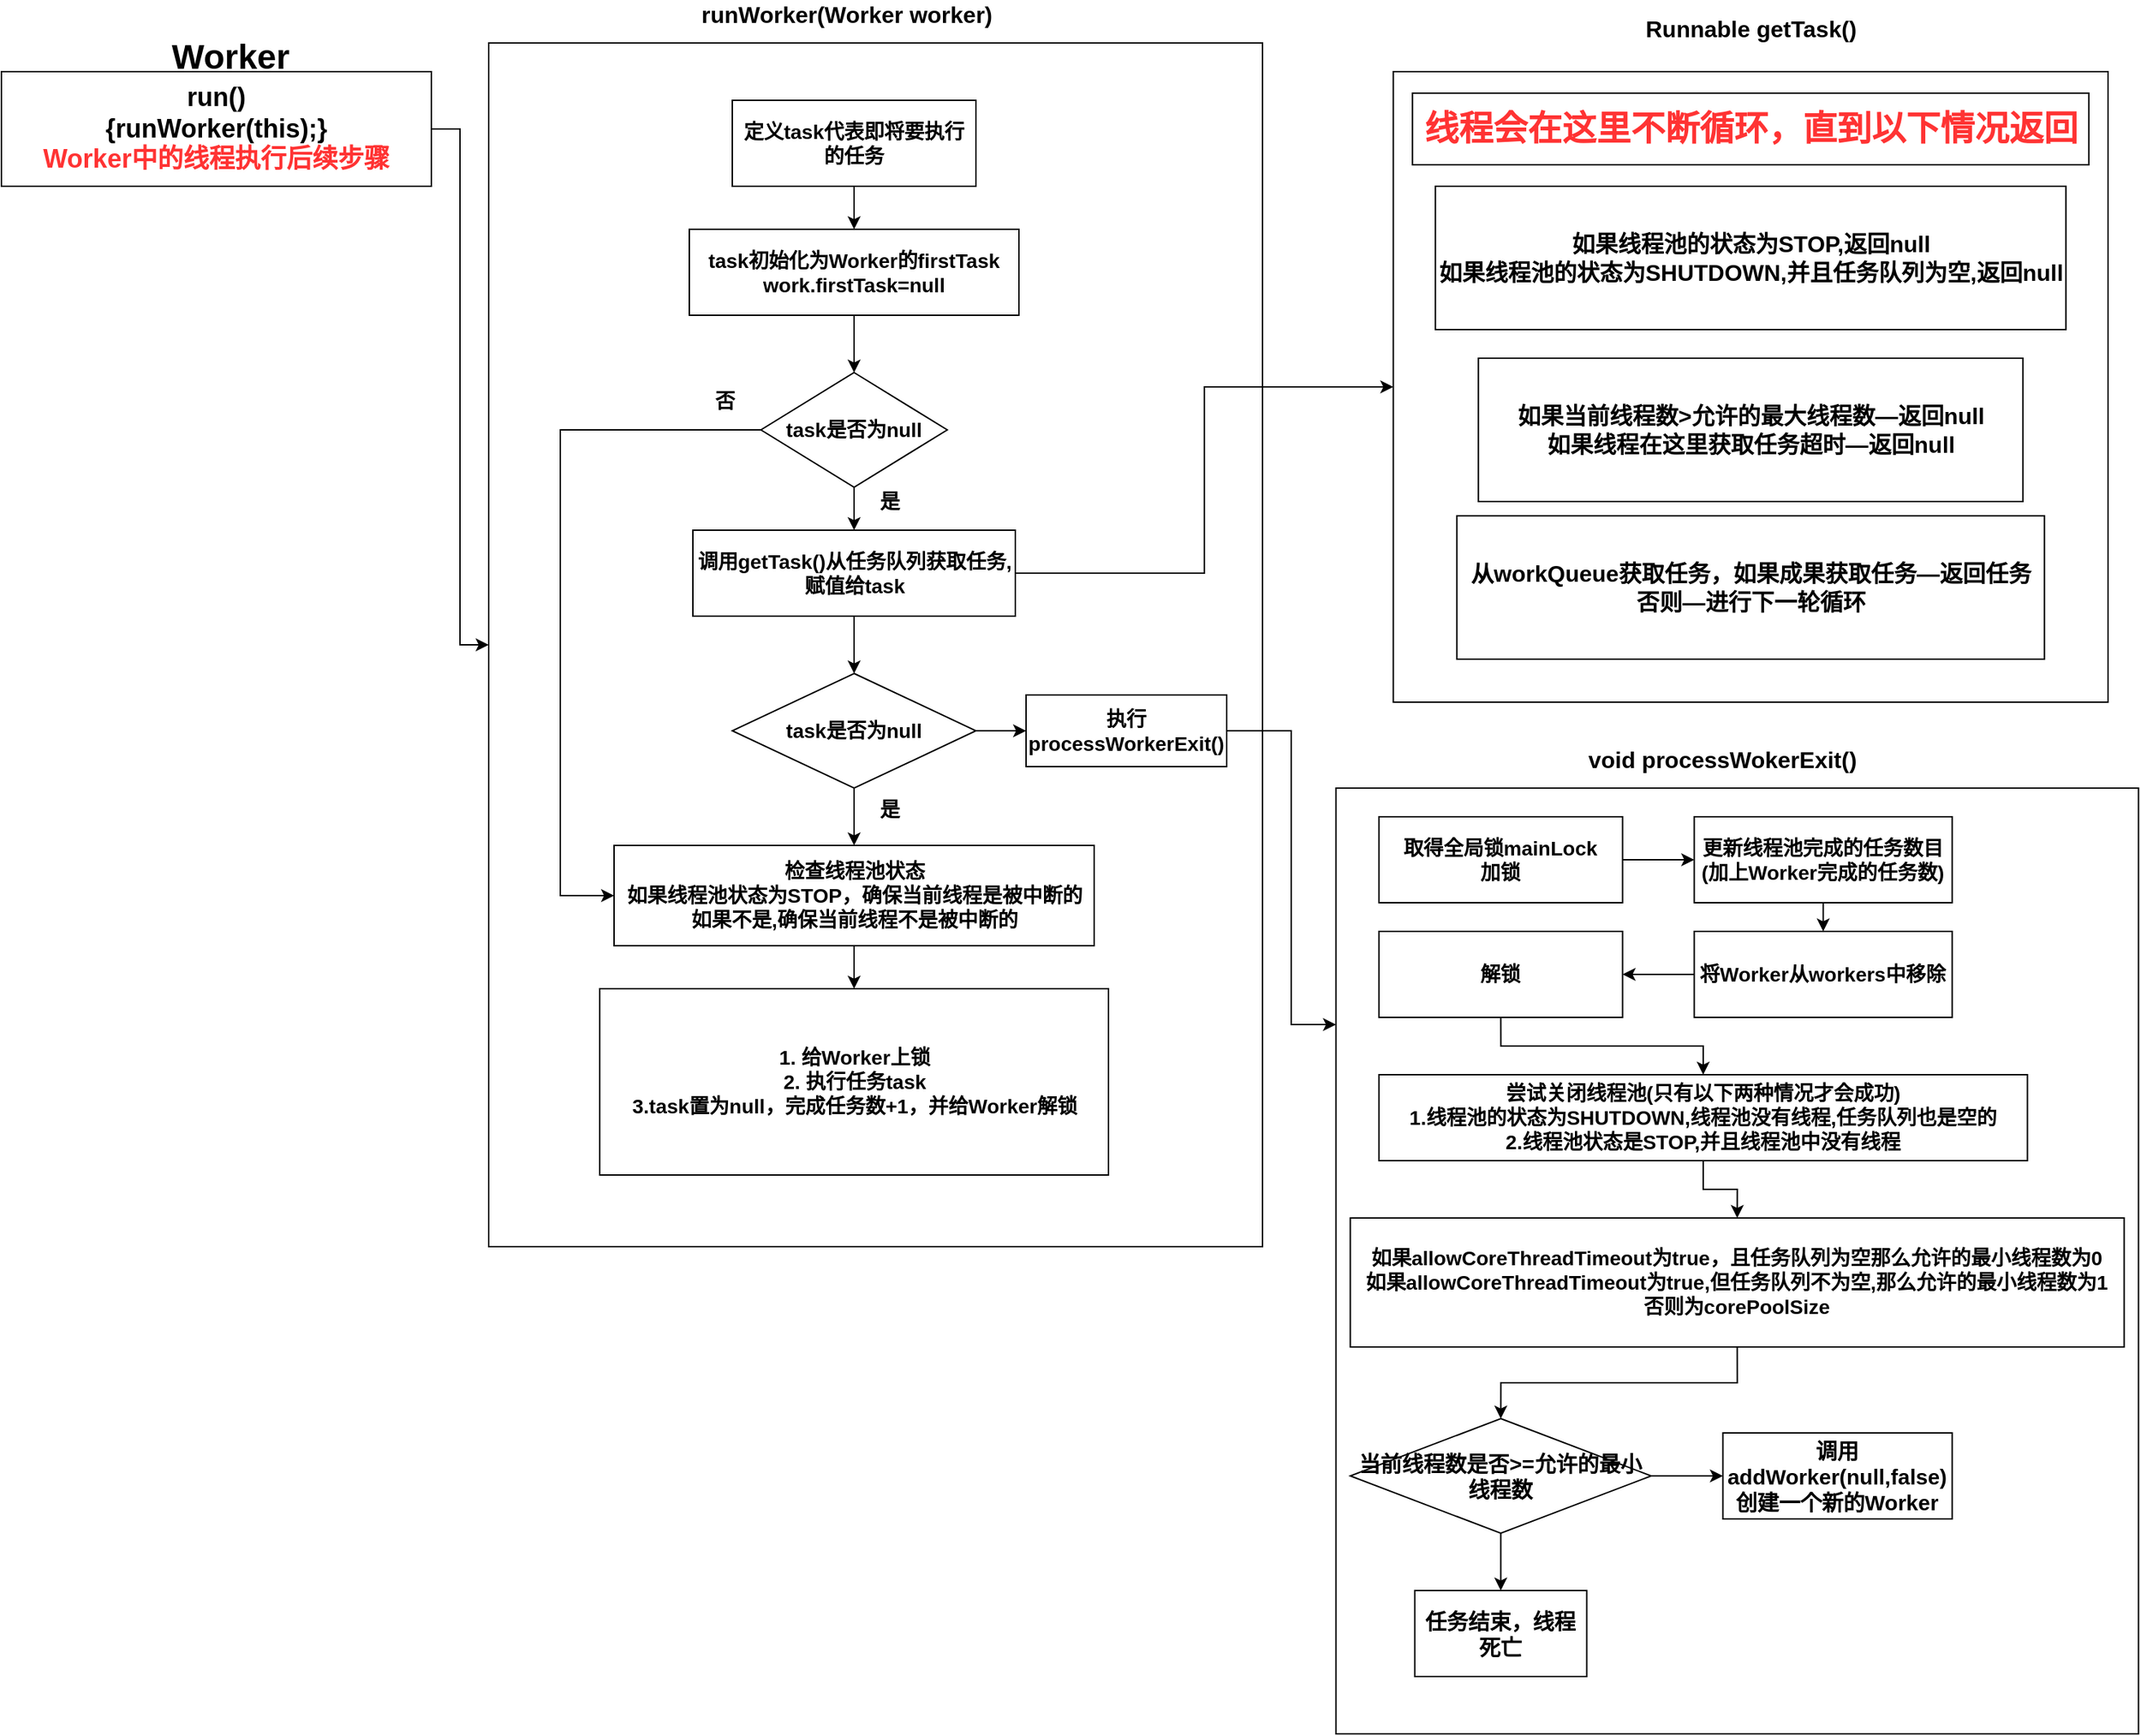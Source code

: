 <mxfile version="15.2.7" type="device"><diagram id="MzvGmk4mty2XwN8zMj0X" name="第 1 页"><mxGraphModel dx="1865" dy="607" grid="1" gridSize="10" guides="1" tooltips="1" connect="1" arrows="1" fold="1" page="1" pageScale="1" pageWidth="827" pageHeight="1169" math="0" shadow="0"><root><mxCell id="0"/><mxCell id="1" parent="0"/><mxCell id="bLT30s9wJnS1klRcwRUQ-20" value="" style="rounded=0;whiteSpace=wrap;html=1;" parent="1" vertex="1"><mxGeometry x="100" y="60" width="540" height="840" as="geometry"/></mxCell><mxCell id="bLT30s9wJnS1klRcwRUQ-4" style="edgeStyle=orthogonalEdgeStyle;rounded=0;orthogonalLoop=1;jettySize=auto;html=1;exitX=0.5;exitY=1;exitDx=0;exitDy=0;entryX=0.5;entryY=0;entryDx=0;entryDy=0;" parent="1" source="bLT30s9wJnS1klRcwRUQ-1" target="bLT30s9wJnS1klRcwRUQ-3" edge="1"><mxGeometry relative="1" as="geometry"/></mxCell><mxCell id="bLT30s9wJnS1klRcwRUQ-1" value="&lt;span style=&quot;font-size: 14px&quot;&gt;&lt;b&gt;定义task代表即将要执行的任务&lt;/b&gt;&lt;/span&gt;" style="rounded=0;whiteSpace=wrap;html=1;" parent="1" vertex="1"><mxGeometry x="270" y="100" width="170" height="60" as="geometry"/></mxCell><mxCell id="bLT30s9wJnS1klRcwRUQ-7" style="edgeStyle=orthogonalEdgeStyle;rounded=0;orthogonalLoop=1;jettySize=auto;html=1;exitX=0.5;exitY=1;exitDx=0;exitDy=0;entryX=0.5;entryY=0;entryDx=0;entryDy=0;" parent="1" source="bLT30s9wJnS1klRcwRUQ-3" target="bLT30s9wJnS1klRcwRUQ-6" edge="1"><mxGeometry relative="1" as="geometry"/></mxCell><mxCell id="bLT30s9wJnS1klRcwRUQ-3" value="&lt;b&gt;&lt;font style=&quot;font-size: 14px&quot;&gt;task初始化为Worker的firstTask&lt;br&gt;work.firstTask=null&lt;br&gt;&lt;/font&gt;&lt;/b&gt;" style="rounded=0;whiteSpace=wrap;html=1;" parent="1" vertex="1"><mxGeometry x="240" y="190" width="230" height="60" as="geometry"/></mxCell><mxCell id="bLT30s9wJnS1klRcwRUQ-11" style="edgeStyle=orthogonalEdgeStyle;rounded=0;orthogonalLoop=1;jettySize=auto;html=1;exitX=0.5;exitY=1;exitDx=0;exitDy=0;entryX=0.5;entryY=0;entryDx=0;entryDy=0;" parent="1" source="bLT30s9wJnS1klRcwRUQ-6" target="bLT30s9wJnS1klRcwRUQ-10" edge="1"><mxGeometry relative="1" as="geometry"/></mxCell><mxCell id="bLT30s9wJnS1klRcwRUQ-48" style="edgeStyle=orthogonalEdgeStyle;rounded=0;orthogonalLoop=1;jettySize=auto;html=1;exitX=0;exitY=0.5;exitDx=0;exitDy=0;entryX=0;entryY=0.5;entryDx=0;entryDy=0;" parent="1" source="bLT30s9wJnS1klRcwRUQ-6" target="bLT30s9wJnS1klRcwRUQ-40" edge="1"><mxGeometry relative="1" as="geometry"><Array as="points"><mxPoint x="150" y="330"/><mxPoint x="150" y="655"/></Array></mxGeometry></mxCell><mxCell id="bLT30s9wJnS1klRcwRUQ-6" value="&lt;b&gt;&lt;font style=&quot;font-size: 14px&quot;&gt;task是否为null&lt;/font&gt;&lt;/b&gt;" style="rhombus;whiteSpace=wrap;html=1;" parent="1" vertex="1"><mxGeometry x="290" y="290" width="130" height="80" as="geometry"/></mxCell><mxCell id="bLT30s9wJnS1klRcwRUQ-13" style="edgeStyle=orthogonalEdgeStyle;rounded=0;orthogonalLoop=1;jettySize=auto;html=1;exitX=0.5;exitY=1;exitDx=0;exitDy=0;entryX=0.5;entryY=0;entryDx=0;entryDy=0;" parent="1" source="bLT30s9wJnS1klRcwRUQ-10" target="bLT30s9wJnS1klRcwRUQ-12" edge="1"><mxGeometry relative="1" as="geometry"/></mxCell><mxCell id="bLT30s9wJnS1klRcwRUQ-67" style="edgeStyle=orthogonalEdgeStyle;rounded=0;orthogonalLoop=1;jettySize=auto;html=1;exitX=1;exitY=0.5;exitDx=0;exitDy=0;entryX=0;entryY=0.5;entryDx=0;entryDy=0;" parent="1" source="bLT30s9wJnS1klRcwRUQ-10" target="bLT30s9wJnS1klRcwRUQ-50" edge="1"><mxGeometry relative="1" as="geometry"/></mxCell><mxCell id="bLT30s9wJnS1klRcwRUQ-10" value="&lt;b&gt;&lt;font style=&quot;font-size: 14px&quot;&gt;调用getTask()从任务队列获取任务,赋值给task&lt;/font&gt;&lt;/b&gt;" style="rounded=0;whiteSpace=wrap;html=1;" parent="1" vertex="1"><mxGeometry x="242.5" y="400" width="225" height="60" as="geometry"/></mxCell><mxCell id="bLT30s9wJnS1klRcwRUQ-24" style="edgeStyle=orthogonalEdgeStyle;rounded=0;orthogonalLoop=1;jettySize=auto;html=1;exitX=1;exitY=0.5;exitDx=0;exitDy=0;entryX=0;entryY=0.5;entryDx=0;entryDy=0;" parent="1" source="bLT30s9wJnS1klRcwRUQ-12" target="bLT30s9wJnS1klRcwRUQ-23" edge="1"><mxGeometry relative="1" as="geometry"/></mxCell><mxCell id="bLT30s9wJnS1klRcwRUQ-45" style="edgeStyle=orthogonalEdgeStyle;rounded=0;orthogonalLoop=1;jettySize=auto;html=1;exitX=0.5;exitY=1;exitDx=0;exitDy=0;entryX=0.5;entryY=0;entryDx=0;entryDy=0;" parent="1" source="bLT30s9wJnS1klRcwRUQ-12" target="bLT30s9wJnS1klRcwRUQ-40" edge="1"><mxGeometry relative="1" as="geometry"/></mxCell><mxCell id="bLT30s9wJnS1klRcwRUQ-12" value="&lt;b&gt;&lt;font style=&quot;font-size: 14px&quot;&gt;task是否为null&lt;/font&gt;&lt;/b&gt;" style="rhombus;whiteSpace=wrap;html=1;" parent="1" vertex="1"><mxGeometry x="270" y="500" width="170" height="80" as="geometry"/></mxCell><mxCell id="bLT30s9wJnS1klRcwRUQ-17" value="&lt;b&gt;&lt;font style=&quot;font-size: 14px&quot;&gt;是&lt;/font&gt;&lt;/b&gt;" style="text;html=1;strokeColor=none;fillColor=none;align=center;verticalAlign=middle;whiteSpace=wrap;rounded=0;" parent="1" vertex="1"><mxGeometry x="360" y="585" width="40" height="20" as="geometry"/></mxCell><mxCell id="bLT30s9wJnS1klRcwRUQ-18" value="&lt;b&gt;&lt;font style=&quot;font-size: 14px&quot;&gt;是&lt;/font&gt;&lt;/b&gt;" style="text;html=1;strokeColor=none;fillColor=none;align=center;verticalAlign=middle;whiteSpace=wrap;rounded=0;" parent="1" vertex="1"><mxGeometry x="360" y="370" width="40" height="20" as="geometry"/></mxCell><mxCell id="bLT30s9wJnS1klRcwRUQ-19" value="&lt;b&gt;&lt;font style=&quot;font-size: 14px&quot;&gt;否&lt;/font&gt;&lt;/b&gt;" style="text;html=1;strokeColor=none;fillColor=none;align=center;verticalAlign=middle;whiteSpace=wrap;rounded=0;" parent="1" vertex="1"><mxGeometry x="245" y="300" width="40" height="20" as="geometry"/></mxCell><mxCell id="bLT30s9wJnS1klRcwRUQ-21" value="&lt;b&gt;&lt;font style=&quot;font-size: 16px&quot;&gt;runWorker(Worker worker)&lt;/font&gt;&lt;/b&gt;" style="text;html=1;strokeColor=none;fillColor=none;align=center;verticalAlign=middle;whiteSpace=wrap;rounded=0;" parent="1" vertex="1"><mxGeometry x="245" y="30" width="210" height="20" as="geometry"/></mxCell><mxCell id="bLT30s9wJnS1klRcwRUQ-49" style="edgeStyle=orthogonalEdgeStyle;rounded=0;orthogonalLoop=1;jettySize=auto;html=1;exitX=1;exitY=0.5;exitDx=0;exitDy=0;entryX=0;entryY=0.25;entryDx=0;entryDy=0;" parent="1" source="bLT30s9wJnS1klRcwRUQ-23" target="bLT30s9wJnS1klRcwRUQ-25" edge="1"><mxGeometry relative="1" as="geometry"><Array as="points"><mxPoint x="660" y="540"/><mxPoint x="660" y="745"/></Array></mxGeometry></mxCell><mxCell id="bLT30s9wJnS1klRcwRUQ-23" value="&lt;span style=&quot;font-size: 14px&quot;&gt;&lt;b&gt;执行processWorkerExit()&lt;/b&gt;&lt;/span&gt;" style="rounded=0;whiteSpace=wrap;html=1;" parent="1" vertex="1"><mxGeometry x="475" y="515" width="140" height="50" as="geometry"/></mxCell><mxCell id="bLT30s9wJnS1klRcwRUQ-25" value="" style="rounded=0;whiteSpace=wrap;html=1;" parent="1" vertex="1"><mxGeometry x="691.25" y="580" width="560" height="660" as="geometry"/></mxCell><mxCell id="bLT30s9wJnS1klRcwRUQ-26" value="&lt;b&gt;&lt;font style=&quot;font-size: 16px&quot;&gt;void processWokerExit()&lt;/font&gt;&lt;/b&gt;" style="text;html=1;strokeColor=none;fillColor=none;align=center;verticalAlign=middle;whiteSpace=wrap;rounded=0;" parent="1" vertex="1"><mxGeometry x="856.25" y="550" width="210" height="20" as="geometry"/></mxCell><mxCell id="bLT30s9wJnS1klRcwRUQ-55" style="edgeStyle=orthogonalEdgeStyle;rounded=0;orthogonalLoop=1;jettySize=auto;html=1;exitX=1;exitY=0.5;exitDx=0;exitDy=0;entryX=0;entryY=0.5;entryDx=0;entryDy=0;" parent="1" source="bLT30s9wJnS1klRcwRUQ-29" target="bLT30s9wJnS1klRcwRUQ-30" edge="1"><mxGeometry relative="1" as="geometry"/></mxCell><mxCell id="bLT30s9wJnS1klRcwRUQ-29" value="&lt;span style=&quot;font-size: 14px&quot;&gt;&lt;b&gt;取得全局锁mainLock&lt;br&gt;加锁&lt;/b&gt;&lt;/span&gt;" style="rounded=0;whiteSpace=wrap;html=1;" parent="1" vertex="1"><mxGeometry x="721.25" y="600" width="170" height="60" as="geometry"/></mxCell><mxCell id="bLT30s9wJnS1klRcwRUQ-56" style="edgeStyle=orthogonalEdgeStyle;rounded=0;orthogonalLoop=1;jettySize=auto;html=1;exitX=0.5;exitY=1;exitDx=0;exitDy=0;entryX=0.5;entryY=0;entryDx=0;entryDy=0;" parent="1" source="bLT30s9wJnS1klRcwRUQ-30" target="bLT30s9wJnS1klRcwRUQ-31" edge="1"><mxGeometry relative="1" as="geometry"/></mxCell><mxCell id="bLT30s9wJnS1klRcwRUQ-30" value="&lt;span style=&quot;font-size: 14px&quot;&gt;&lt;b&gt;更新线程池完成的任务数目(加上Worker完成的任务数)&lt;/b&gt;&lt;/span&gt;" style="rounded=0;whiteSpace=wrap;html=1;" parent="1" vertex="1"><mxGeometry x="941.25" y="600" width="180" height="60" as="geometry"/></mxCell><mxCell id="bLT30s9wJnS1klRcwRUQ-57" style="edgeStyle=orthogonalEdgeStyle;rounded=0;orthogonalLoop=1;jettySize=auto;html=1;exitX=0;exitY=0.5;exitDx=0;exitDy=0;entryX=1;entryY=0.5;entryDx=0;entryDy=0;" parent="1" source="bLT30s9wJnS1klRcwRUQ-31" target="bLT30s9wJnS1klRcwRUQ-34" edge="1"><mxGeometry relative="1" as="geometry"/></mxCell><mxCell id="bLT30s9wJnS1klRcwRUQ-31" value="&lt;span style=&quot;font-size: 14px&quot;&gt;&lt;b&gt;将Worker从workers中移除&lt;/b&gt;&lt;/span&gt;" style="rounded=0;whiteSpace=wrap;html=1;" parent="1" vertex="1"><mxGeometry x="941.25" y="680" width="180" height="60" as="geometry"/></mxCell><mxCell id="bLT30s9wJnS1klRcwRUQ-58" style="edgeStyle=orthogonalEdgeStyle;rounded=0;orthogonalLoop=1;jettySize=auto;html=1;exitX=0.5;exitY=1;exitDx=0;exitDy=0;entryX=0.5;entryY=0;entryDx=0;entryDy=0;" parent="1" source="bLT30s9wJnS1klRcwRUQ-34" target="bLT30s9wJnS1klRcwRUQ-36" edge="1"><mxGeometry relative="1" as="geometry"/></mxCell><mxCell id="bLT30s9wJnS1klRcwRUQ-34" value="&lt;span style=&quot;font-size: 14px&quot;&gt;&lt;b&gt;解锁&lt;/b&gt;&lt;/span&gt;" style="rounded=0;whiteSpace=wrap;html=1;" parent="1" vertex="1"><mxGeometry x="721.25" y="680" width="170" height="60" as="geometry"/></mxCell><mxCell id="bLT30s9wJnS1klRcwRUQ-59" style="edgeStyle=orthogonalEdgeStyle;rounded=0;orthogonalLoop=1;jettySize=auto;html=1;exitX=0.5;exitY=1;exitDx=0;exitDy=0;entryX=0.5;entryY=0;entryDx=0;entryDy=0;" parent="1" source="bLT30s9wJnS1klRcwRUQ-36" target="bLT30s9wJnS1klRcwRUQ-37" edge="1"><mxGeometry relative="1" as="geometry"/></mxCell><mxCell id="bLT30s9wJnS1klRcwRUQ-36" value="&lt;span style=&quot;font-size: 14px&quot;&gt;&lt;b&gt;尝试关闭线程池(只有以下两种情况才会成功)&lt;br&gt;1.线程池的状态为SHUTDOWN,线程池没有线程,任务队列也是空的&lt;br&gt;2.线程池状态是STOP,并且线程池中没有线程&lt;br&gt;&lt;/b&gt;&lt;/span&gt;" style="rounded=0;whiteSpace=wrap;html=1;" parent="1" vertex="1"><mxGeometry x="721.25" y="780" width="452.5" height="60" as="geometry"/></mxCell><mxCell id="bLT30s9wJnS1klRcwRUQ-60" style="edgeStyle=orthogonalEdgeStyle;rounded=0;orthogonalLoop=1;jettySize=auto;html=1;exitX=0.5;exitY=1;exitDx=0;exitDy=0;entryX=0.5;entryY=0;entryDx=0;entryDy=0;" parent="1" source="bLT30s9wJnS1klRcwRUQ-37" target="bLT30s9wJnS1klRcwRUQ-53" edge="1"><mxGeometry relative="1" as="geometry"/></mxCell><mxCell id="bLT30s9wJnS1klRcwRUQ-37" value="&lt;span style=&quot;font-size: 14px&quot;&gt;&lt;b&gt;如果allowCoreThreadTimeout为true，且任务队列为空那么允许的最小线程数为0&lt;br&gt;如果allowCoreThreadTimeout为true,但任务队列不为空,那么允许的最小线程数为1&lt;br&gt;否则为corePoolSize&lt;/b&gt;&lt;/span&gt;" style="rounded=0;whiteSpace=wrap;html=1;" parent="1" vertex="1"><mxGeometry x="701.25" y="880" width="540" height="90" as="geometry"/></mxCell><mxCell id="bLT30s9wJnS1klRcwRUQ-39" value="&lt;b style=&quot;font-size: 14px&quot;&gt;1. 给Worker上锁&lt;br&gt;2. 执行任务task&lt;br&gt;3.task置为null，完成任务数+1，并给Worker解锁&lt;/b&gt;" style="rounded=0;whiteSpace=wrap;html=1;" parent="1" vertex="1"><mxGeometry x="177.5" y="720" width="355" height="130" as="geometry"/></mxCell><mxCell id="bLT30s9wJnS1klRcwRUQ-46" style="edgeStyle=orthogonalEdgeStyle;rounded=0;orthogonalLoop=1;jettySize=auto;html=1;exitX=0.5;exitY=1;exitDx=0;exitDy=0;entryX=0.5;entryY=0;entryDx=0;entryDy=0;" parent="1" source="bLT30s9wJnS1klRcwRUQ-40" target="bLT30s9wJnS1klRcwRUQ-39" edge="1"><mxGeometry relative="1" as="geometry"/></mxCell><mxCell id="bLT30s9wJnS1klRcwRUQ-40" value="&lt;span style=&quot;font-size: 14px&quot;&gt;&lt;b&gt;检查线程池状态&lt;br&gt;如果线程池状态为STOP，确保当前线程是被中断的&lt;br&gt;如果不是,确保当前线程不是被中断的&lt;br&gt;&lt;/b&gt;&lt;/span&gt;" style="rounded=0;whiteSpace=wrap;html=1;" parent="1" vertex="1"><mxGeometry x="187.5" y="620" width="335" height="70" as="geometry"/></mxCell><mxCell id="bLT30s9wJnS1klRcwRUQ-44" style="edgeStyle=orthogonalEdgeStyle;rounded=0;orthogonalLoop=1;jettySize=auto;html=1;exitX=1;exitY=0.5;exitDx=0;exitDy=0;entryX=0;entryY=0.5;entryDx=0;entryDy=0;" parent="1" source="bLT30s9wJnS1klRcwRUQ-41" target="bLT30s9wJnS1klRcwRUQ-20" edge="1"><mxGeometry relative="1" as="geometry"/></mxCell><mxCell id="bLT30s9wJnS1klRcwRUQ-41" value="&lt;font style=&quot;font-size: 18px&quot;&gt;&lt;b&gt;run()&lt;br&gt;{runWorker(this);}&lt;br&gt;&lt;font color=&quot;#ff3333&quot;&gt;Worker中的线程执行后续步骤&lt;/font&gt;&lt;br&gt;&lt;/b&gt;&lt;/font&gt;" style="rounded=0;whiteSpace=wrap;html=1;" parent="1" vertex="1"><mxGeometry x="-240" y="80" width="300" height="80" as="geometry"/></mxCell><mxCell id="bLT30s9wJnS1klRcwRUQ-43" value="&lt;b&gt;&lt;font style=&quot;font-size: 24px&quot;&gt;Worker&lt;/font&gt;&lt;/b&gt;" style="text;html=1;strokeColor=none;fillColor=none;align=center;verticalAlign=middle;whiteSpace=wrap;rounded=0;" parent="1" vertex="1"><mxGeometry x="-185" y="60" width="210" height="20" as="geometry"/></mxCell><mxCell id="bLT30s9wJnS1klRcwRUQ-50" value="" style="rounded=0;whiteSpace=wrap;html=1;" parent="1" vertex="1"><mxGeometry x="731.25" y="80" width="498.75" height="440" as="geometry"/></mxCell><mxCell id="bLT30s9wJnS1klRcwRUQ-51" value="&lt;b&gt;&lt;font style=&quot;font-size: 16px&quot;&gt;Runnable getTask()&lt;/font&gt;&lt;/b&gt;" style="text;html=1;strokeColor=none;fillColor=none;align=center;verticalAlign=middle;whiteSpace=wrap;rounded=0;" parent="1" vertex="1"><mxGeometry x="875.63" y="40" width="210" height="20" as="geometry"/></mxCell><mxCell id="bLT30s9wJnS1klRcwRUQ-61" style="edgeStyle=orthogonalEdgeStyle;rounded=0;orthogonalLoop=1;jettySize=auto;html=1;exitX=0.5;exitY=1;exitDx=0;exitDy=0;entryX=0.5;entryY=0;entryDx=0;entryDy=0;" parent="1" source="bLT30s9wJnS1klRcwRUQ-53" target="bLT30s9wJnS1klRcwRUQ-54" edge="1"><mxGeometry relative="1" as="geometry"/></mxCell><mxCell id="bLT30s9wJnS1klRcwRUQ-63" style="edgeStyle=orthogonalEdgeStyle;rounded=0;orthogonalLoop=1;jettySize=auto;html=1;exitX=1;exitY=0.5;exitDx=0;exitDy=0;entryX=0;entryY=0.5;entryDx=0;entryDy=0;" parent="1" source="bLT30s9wJnS1klRcwRUQ-53" target="bLT30s9wJnS1klRcwRUQ-62" edge="1"><mxGeometry relative="1" as="geometry"/></mxCell><mxCell id="bLT30s9wJnS1klRcwRUQ-53" value="&lt;b&gt;&lt;font style=&quot;font-size: 15px&quot;&gt;当前线程数是否&amp;gt;=允许的最小线程数&lt;/font&gt;&lt;/b&gt;" style="rhombus;whiteSpace=wrap;html=1;" parent="1" vertex="1"><mxGeometry x="701.25" y="1020" width="210" height="80" as="geometry"/></mxCell><mxCell id="bLT30s9wJnS1klRcwRUQ-54" value="&lt;b&gt;&lt;font style=&quot;font-size: 15px&quot;&gt;任务结束，线程死亡&lt;/font&gt;&lt;/b&gt;" style="rounded=0;whiteSpace=wrap;html=1;" parent="1" vertex="1"><mxGeometry x="746.25" y="1140" width="120" height="60" as="geometry"/></mxCell><mxCell id="bLT30s9wJnS1klRcwRUQ-62" value="&lt;b&gt;&lt;font style=&quot;font-size: 15px&quot;&gt;调用addWorker(null,false)创建一个新的Worker&lt;/font&gt;&lt;/b&gt;" style="rounded=0;whiteSpace=wrap;html=1;" parent="1" vertex="1"><mxGeometry x="961.25" y="1030" width="160" height="60" as="geometry"/></mxCell><mxCell id="bLT30s9wJnS1klRcwRUQ-64" value="&lt;b style=&quot;font-size: 16px&quot;&gt;如果线程池的状态为STOP,返回null&lt;br&gt;如果线程池的状态为SHUTDOWN,并且任务队列为空,返回null&lt;/b&gt;" style="rounded=0;whiteSpace=wrap;html=1;" parent="1" vertex="1"><mxGeometry x="760.63" y="160" width="440" height="100" as="geometry"/></mxCell><mxCell id="bLT30s9wJnS1klRcwRUQ-65" value="&lt;b style=&quot;font-size: 16px&quot;&gt;如果当前线程数&amp;gt;允许的最大线程数—返回null&lt;br&gt;如果线程在这里获取任务超时—返回null&lt;/b&gt;" style="rounded=0;whiteSpace=wrap;html=1;" parent="1" vertex="1"><mxGeometry x="790.63" y="280" width="380" height="100" as="geometry"/></mxCell><mxCell id="bLT30s9wJnS1klRcwRUQ-66" value="&lt;b style=&quot;font-size: 16px&quot;&gt;从workQueue获取任务，如果成果获取任务—返回任务&lt;br&gt;否则—进行下一轮循环&lt;/b&gt;" style="rounded=0;whiteSpace=wrap;html=1;" parent="1" vertex="1"><mxGeometry x="775.63" y="390" width="410" height="100" as="geometry"/></mxCell><mxCell id="w20GqVCx86Fed1nqRWwH-1" value="&lt;b&gt;&lt;font style=&quot;font-size: 24px&quot; color=&quot;#ff3333&quot;&gt;线程会在这里不断循环，直到以下情况返回&lt;/font&gt;&lt;/b&gt;" style="rounded=0;whiteSpace=wrap;html=1;" vertex="1" parent="1"><mxGeometry x="744.63" y="95" width="472" height="50" as="geometry"/></mxCell></root></mxGraphModel></diagram></mxfile>